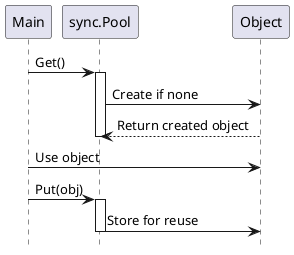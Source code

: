 @startuml
hide footbox
participant Main
participant "sync.Pool" as Pool
participant "Object" as Obj

Main -> Pool: Get()
activate Pool
Pool -> Obj: Create if none
Obj --> Pool: Return created object
deactivate Pool

Main -> Obj: Use object
Main -> Pool: Put(obj)
activate Pool
Pool -> Obj: Store for reuse
deactivate Pool
@enduml
